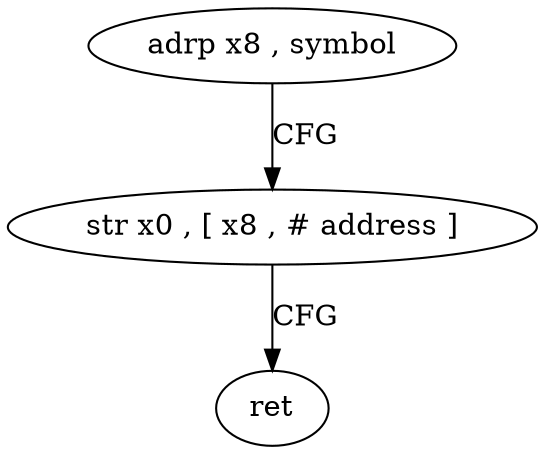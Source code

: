 digraph "func" {
"4205984" [label = "adrp x8 , symbol" ]
"4205988" [label = "str x0 , [ x8 , # address ]" ]
"4205992" [label = "ret" ]
"4205984" -> "4205988" [ label = "CFG" ]
"4205988" -> "4205992" [ label = "CFG" ]
}
